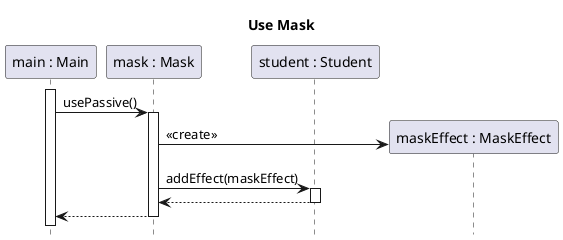 @startuml item-mask-use

title Use Mask
hide footbox

participant "main : Main" as main
participant "mask : Mask" as mask
participant "student : Student" as student

main++
main-> mask ++: usePassive()
	create "maskEffect : MaskEffect" as maskEffect
	mask -> maskEffect: <<create>>
	mask -> student ++: addEffect(maskEffect)
	return
return

@enduml
